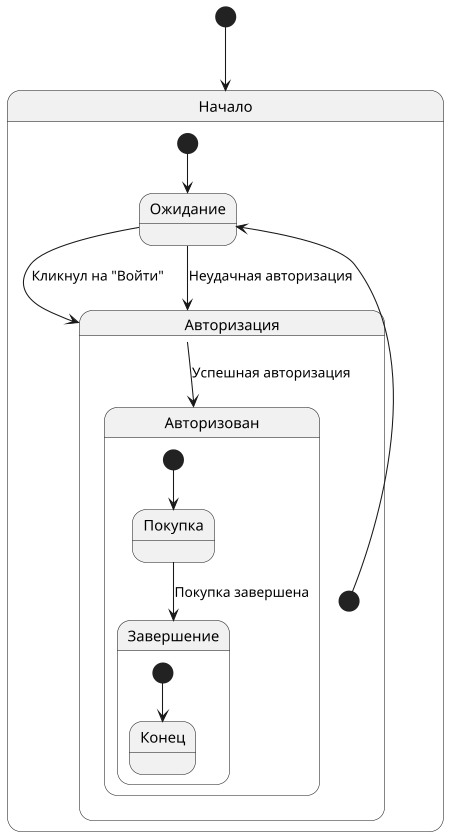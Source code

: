 @startuml
scale 450 width

[*] --> Начало

state Начало {
  [*] --> Ожидание
  Ожидание --> Авторизация : Кликнул на "Войти"
}

state Авторизация {
  [*] --> Ожидание
  Ожидание --> Авторизация : Неудачная авторизация
  Авторизация --> Авторизован : Успешная авторизация
}

state Авторизован {
  [*] --> Покупка
  Покупка --> Завершение : Покупка завершена
}

state Завершение {
  [*] --> Конец
}

@enduml
